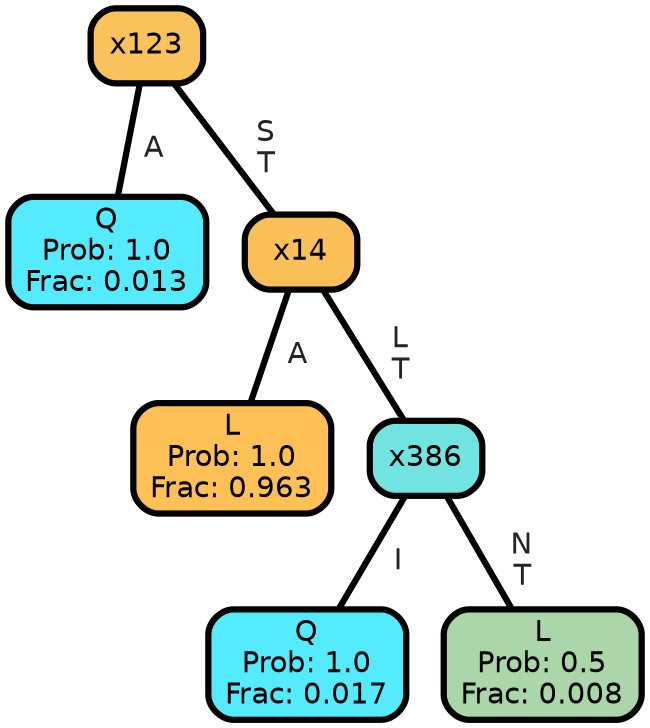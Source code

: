 graph Tree {
node [shape=box, style="filled, rounded",color="black",penwidth="3",fontcolor="black",                 fontname=helvetica] ;
graph [ranksep="0 equally", splines=straight,                 bgcolor=transparent, dpi=200] ;
edge [fontname=helvetica, fontweight=bold,fontcolor=grey14,color=black] ;
0 [label="Q
Prob: 1.0
Frac: 0.013", fillcolor="#55ebff"] ;
1 [label="x123", fillcolor="#f9c25a"] ;
2 [label="L
Prob: 1.0
Frac: 0.963", fillcolor="#ffc155"] ;
3 [label="x14", fillcolor="#fbc158"] ;
4 [label="Q
Prob: 1.0
Frac: 0.017", fillcolor="#55ebff"] ;
5 [label="x386", fillcolor="#71e4e2"] ;
6 [label="L
Prob: 0.5
Frac: 0.008", fillcolor="#aad6aa"] ;
1 -- 0 [label=" A",penwidth=3] ;
1 -- 3 [label=" S\n T",penwidth=3] ;
3 -- 2 [label=" A",penwidth=3] ;
3 -- 5 [label=" L\n T",penwidth=3] ;
5 -- 4 [label=" I",penwidth=3] ;
5 -- 6 [label=" N\n T",penwidth=3] ;
{rank = same;}}